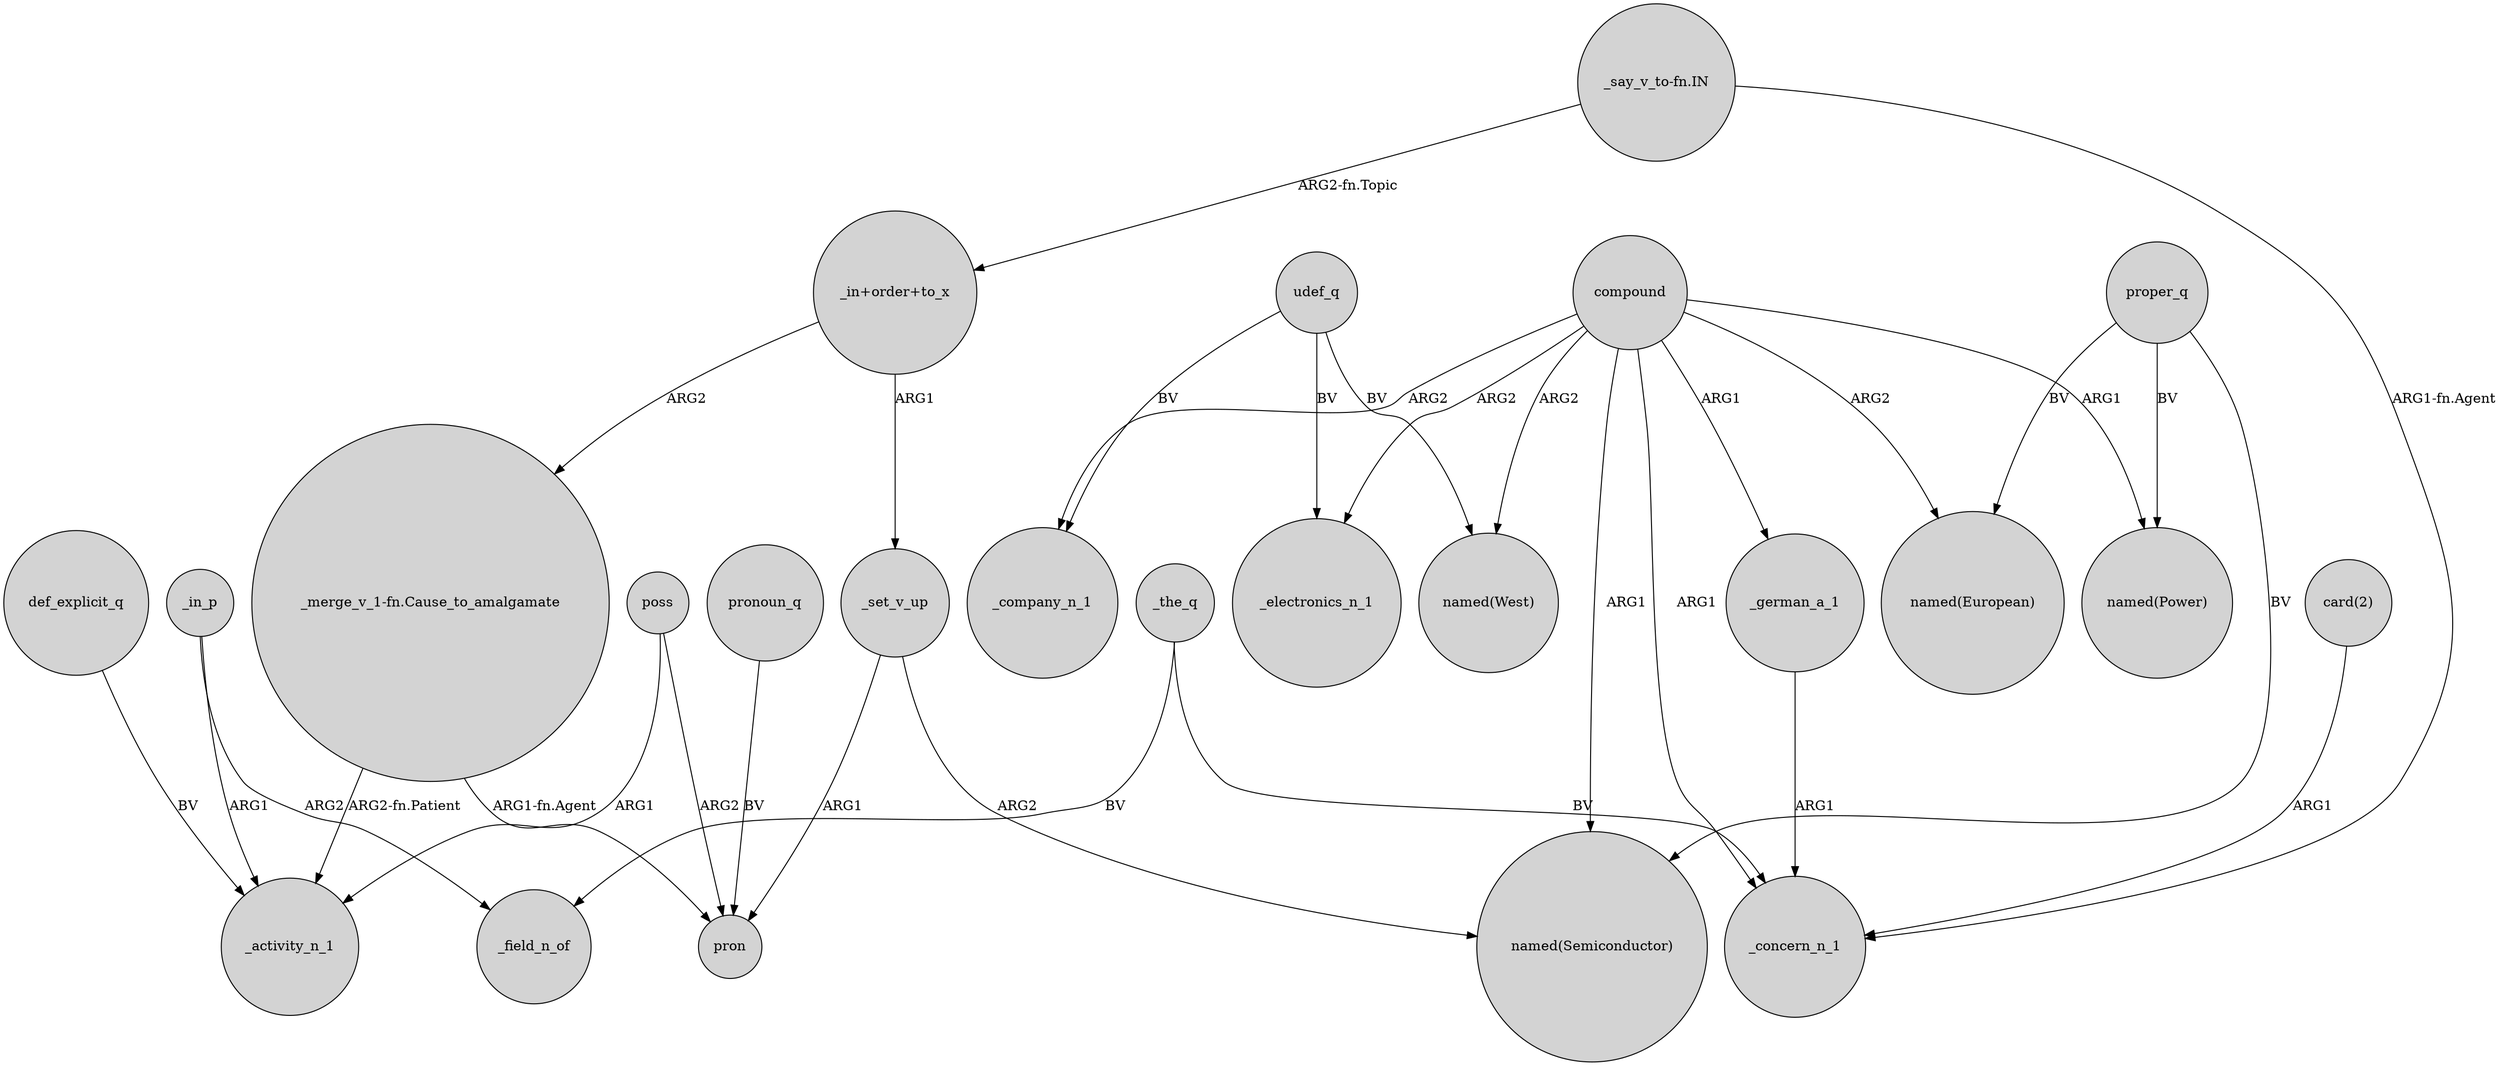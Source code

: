 digraph {
	node [shape=circle style=filled]
	_in_p -> _activity_n_1 [label=ARG1]
	compound -> "named(West)" [label=ARG2]
	compound -> "named(Power)" [label=ARG1]
	poss -> pron [label=ARG2]
	_set_v_up -> "named(Semiconductor)" [label=ARG2]
	proper_q -> "named(Semiconductor)" [label=BV]
	compound -> _company_n_1 [label=ARG2]
	def_explicit_q -> _activity_n_1 [label=BV]
	"_merge_v_1-fn.Cause_to_amalgamate" -> pron [label="ARG1-fn.Agent"]
	"_merge_v_1-fn.Cause_to_amalgamate" -> _activity_n_1 [label="ARG2-fn.Patient"]
	"_in+order+to_x" -> "_merge_v_1-fn.Cause_to_amalgamate" [label=ARG2]
	_set_v_up -> pron [label=ARG1]
	compound -> "named(Semiconductor)" [label=ARG1]
	"_say_v_to-fn.IN" -> _concern_n_1 [label="ARG1-fn.Agent"]
	"_say_v_to-fn.IN" -> "_in+order+to_x" [label="ARG2-fn.Topic"]
	_the_q -> _concern_n_1 [label=BV]
	udef_q -> _electronics_n_1 [label=BV]
	pronoun_q -> pron [label=BV]
	"_in+order+to_x" -> _set_v_up [label=ARG1]
	compound -> _electronics_n_1 [label=ARG2]
	_german_a_1 -> _concern_n_1 [label=ARG1]
	poss -> _activity_n_1 [label=ARG1]
	_the_q -> _field_n_of [label=BV]
	udef_q -> "named(West)" [label=BV]
	compound -> "named(European)" [label=ARG2]
	proper_q -> "named(Power)" [label=BV]
	"card(2)" -> _concern_n_1 [label=ARG1]
	compound -> _concern_n_1 [label=ARG1]
	udef_q -> _company_n_1 [label=BV]
	proper_q -> "named(European)" [label=BV]
	_in_p -> _field_n_of [label=ARG2]
	compound -> _german_a_1 [label=ARG1]
}
